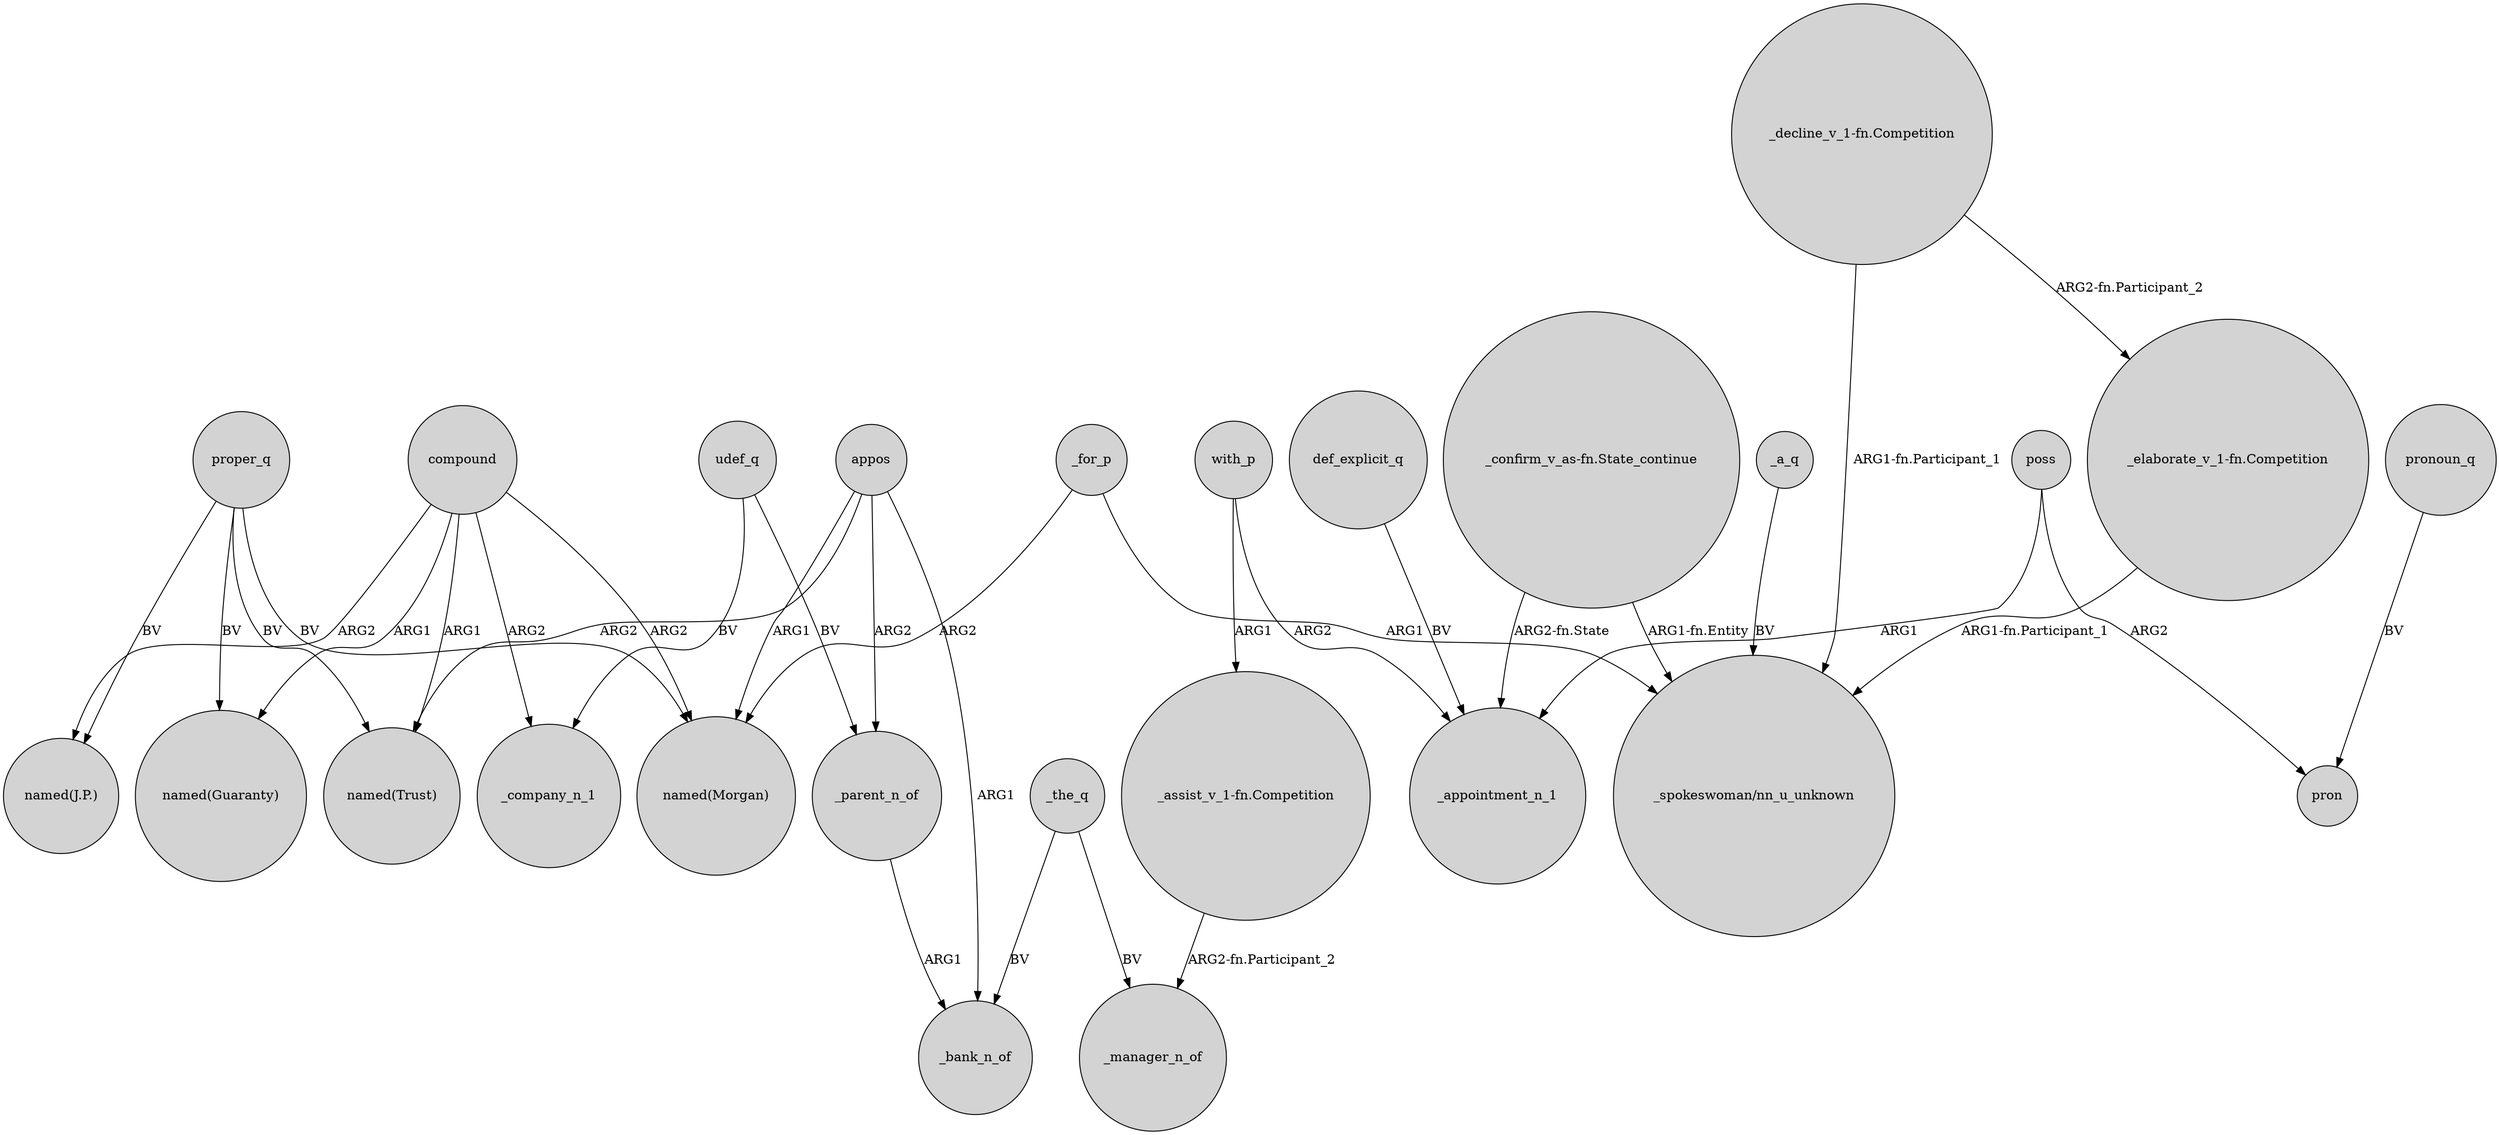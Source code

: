 digraph {
	node [shape=circle style=filled]
	proper_q -> "named(Trust)" [label=BV]
	with_p -> "_assist_v_1-fn.Competition" [label=ARG1]
	_the_q -> _bank_n_of [label=BV]
	_a_q -> "_spokeswoman/nn_u_unknown" [label=BV]
	compound -> _company_n_1 [label=ARG2]
	compound -> "named(Trust)" [label=ARG1]
	udef_q -> _company_n_1 [label=BV]
	proper_q -> "named(J.P.)" [label=BV]
	"_assist_v_1-fn.Competition" -> _manager_n_of [label="ARG2-fn.Participant_2"]
	"_decline_v_1-fn.Competition" -> "_elaborate_v_1-fn.Competition" [label="ARG2-fn.Participant_2"]
	def_explicit_q -> _appointment_n_1 [label=BV]
	with_p -> _appointment_n_1 [label=ARG2]
	"_elaborate_v_1-fn.Competition" -> "_spokeswoman/nn_u_unknown" [label="ARG1-fn.Participant_1"]
	"_confirm_v_as-fn.State_continue" -> "_spokeswoman/nn_u_unknown" [label="ARG1-fn.Entity"]
	pronoun_q -> pron [label=BV]
	poss -> pron [label=ARG2]
	appos -> _parent_n_of [label=ARG2]
	_the_q -> _manager_n_of [label=BV]
	proper_q -> "named(Guaranty)" [label=BV]
	compound -> "named(Morgan)" [label=ARG2]
	_parent_n_of -> _bank_n_of [label=ARG1]
	"_decline_v_1-fn.Competition" -> "_spokeswoman/nn_u_unknown" [label="ARG1-fn.Participant_1"]
	poss -> _appointment_n_1 [label=ARG1]
	"_confirm_v_as-fn.State_continue" -> _appointment_n_1 [label="ARG2-fn.State"]
	compound -> "named(J.P.)" [label=ARG2]
	_for_p -> "_spokeswoman/nn_u_unknown" [label=ARG1]
	compound -> "named(Guaranty)" [label=ARG1]
	appos -> "named(Trust)" [label=ARG2]
	proper_q -> "named(Morgan)" [label=BV]
	udef_q -> _parent_n_of [label=BV]
	_for_p -> "named(Morgan)" [label=ARG2]
	appos -> _bank_n_of [label=ARG1]
	appos -> "named(Morgan)" [label=ARG1]
}
